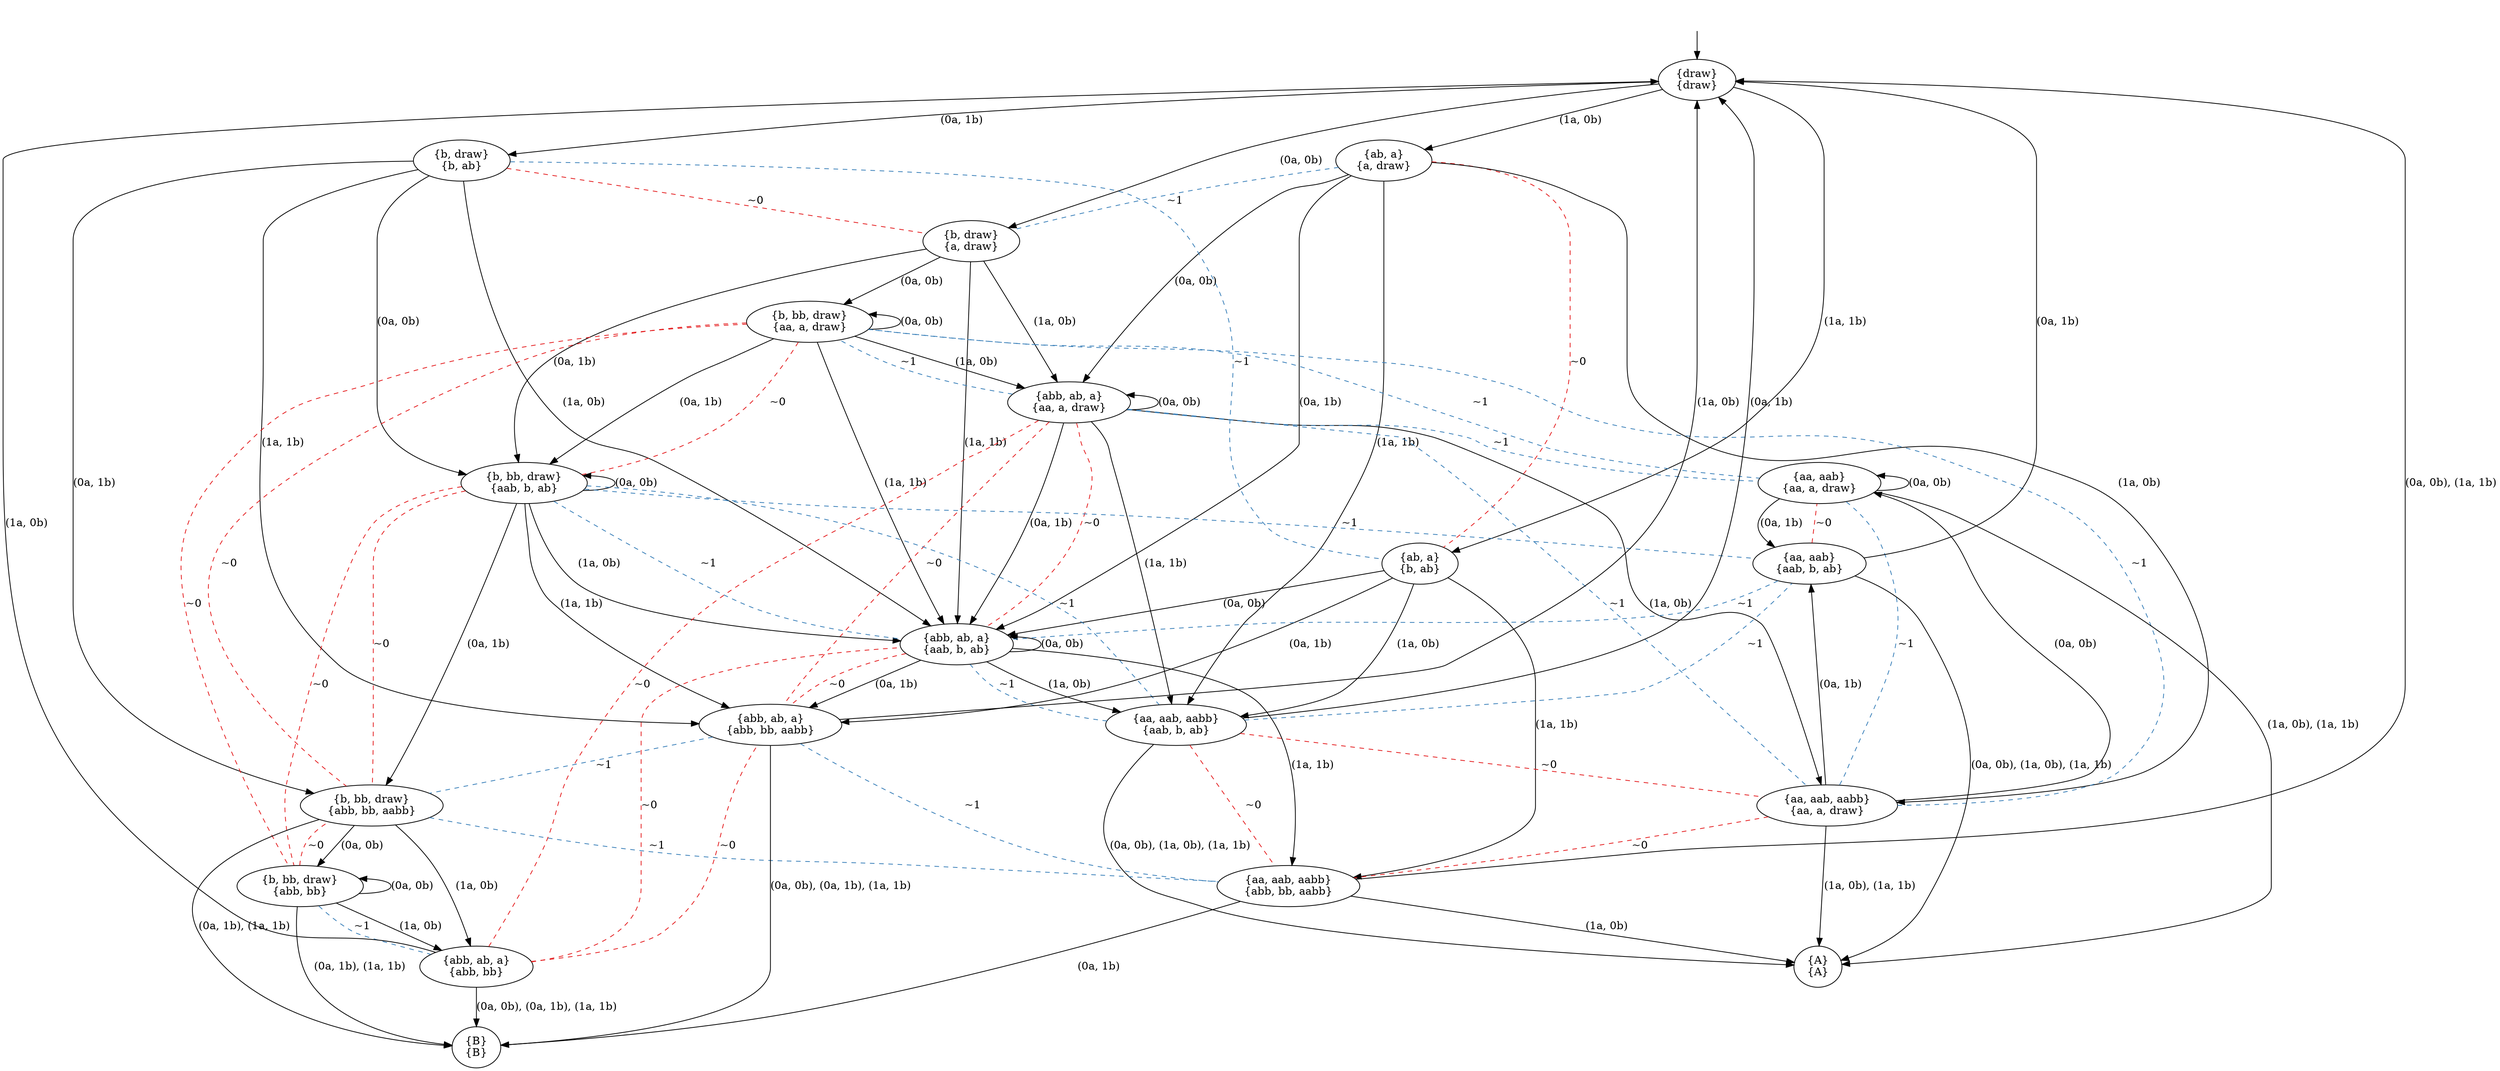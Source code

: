 digraph  {
concentrate=False;
nodesep=0.5;
ranksep=0.5;
splines=True;
4498265256 [label="{draw}\n{draw}"];
4498265312 [label="{b, draw}\n{a, draw}"];
4498264752 [label="{ab, a}\n{a, draw}"];
4498265984 [label="{b, draw}\n{b, ab}"];
4498266488 [label="{ab, a}\n{b, ab}"];
4498214984 [label="{b, bb, draw}\n{aa, a, draw}"];
4498215208 [label="{abb, ab, a}\n{aa, a, draw}"];
4498215432 [label="{b, bb, draw}\n{aab, b, ab}"];
4498215656 [label="{abb, ab, a}\n{aab, b, ab}"];
4498215992 [label="{aa, aab, aabb}\n{aa, a, draw}"];
4498216328 [label="{aa, aab, aabb}\n{aab, b, ab}"];
4498216776 [label="{b, bb, draw}\n{abb, bb, aabb}"];
4498217000 [label="{abb, ab, a}\n{abb, bb, aabb}"];
4498217560 [label="{aa, aab, aabb}\n{abb, bb, aabb}"];
4498372256 [label="{aa, aab}\n{aa, a, draw}"];
4498372368 [label="{A}\n{A}"];
4498372480 [label="{aa, aab}\n{aab, b, ab}"];
4498372872 [label="{b, bb, draw}\n{abb, bb}"];
4498372984 [label="{abb, ab, a}\n{abb, bb}"];
4498373096 [label="{B}\n{B}"];
hidden [label="", shape=none];
4498265256 -> 4498265312  [action="('0a', '0b')", key="('0a', '0b')", label="(0a, 0b)"];
4498265256 -> 4498264752  [action="('1a', '0b')", key="('1a', '0b')", label="(1a, 0b)"];
4498265256 -> 4498265984  [action="('0a', '1b')", key="('0a', '1b')", label="(0a, 1b)"];
4498265256 -> 4498266488  [action="('1a', '1b')", key="('1a', '1b')", label="(1a, 1b)"];
4498265312 -> 4498214984  [action="('0a', '0b')", key="('0a', '0b')", label="(0a, 0b)"];
4498265312 -> 4498215208  [action="('1a', '0b')", key="('1a', '0b')", label="(1a, 0b)"];
4498265312 -> 4498215432  [action="('0a', '1b')", key="('0a', '1b')", label="(0a, 1b)"];
4498265312 -> 4498215656  [action="('1a', '1b')", key="('1a', '1b')", label="(1a, 1b)"];
4498264752 -> 4498215208  [action="('0a', '0b')", key="('0a', '0b')", label="(0a, 0b)"];
4498264752 -> 4498215992  [action="('1a', '0b')", key="('1a', '0b')", label="(1a, 0b)"];
4498264752 -> 4498215656  [action="('0a', '1b')", key="('0a', '1b')", label="(0a, 1b)"];
4498264752 -> 4498216328  [action="('1a', '1b')", key="('1a', '1b')", label="(1a, 1b)"];
4498264752 -> 4498266488  [arrowhead=none, color=1, colorscheme=set19, constraint=True, key=0, label="~0", style=dashed];
4498264752 -> 4498265312  [arrowhead=none, color=2, colorscheme=set19, constraint=True, key=0, label="~1", style=dashed];
4498265984 -> 4498215432  [action="('0a', '0b')", key="('0a', '0b')", label="(0a, 0b)"];
4498265984 -> 4498215656  [action="('1a', '0b')", key="('1a', '0b')", label="(1a, 0b)"];
4498265984 -> 4498216776  [action="('0a', '1b')", key="('0a', '1b')", label="(0a, 1b)"];
4498265984 -> 4498217000  [action="('1a', '1b')", key="('1a', '1b')", label="(1a, 1b)"];
4498265984 -> 4498265312  [arrowhead=none, color=1, colorscheme=set19, constraint=True, key=0, label="~0", style=dashed];
4498265984 -> 4498266488  [arrowhead=none, color=2, colorscheme=set19, constraint=True, key=0, label="~1", style=dashed];
4498266488 -> 4498215656  [action="('0a', '0b')", key="('0a', '0b')", label="(0a, 0b)"];
4498266488 -> 4498216328  [action="('1a', '0b')", key="('1a', '0b')", label="(1a, 0b)"];
4498266488 -> 4498217000  [action="('0a', '1b')", key="('0a', '1b')", label="(0a, 1b)"];
4498266488 -> 4498217560  [action="('1a', '1b')", key="('1a', '1b')", label="(1a, 1b)"];
4498214984 -> 4498214984  [action="('0a', '0b')", dir=back, key="('0a', '0b')", label="(0a, 0b)"];
4498214984 -> 4498215208  [action="('1a', '0b')", key="('1a', '0b')", label="(1a, 0b)"];
4498214984 -> 4498215432  [action="('0a', '1b')", key="('0a', '1b')", label="(0a, 1b)"];
4498214984 -> 4498215656  [action="('1a', '1b')", key="('1a', '1b')", label="(1a, 1b)"];
4498214984 -> 4498372872  [arrowhead=none, color=1, colorscheme=set19, constraint=True, key=0, label="~0", style=dashed];
4498214984 -> 4498216776  [arrowhead=none, color=1, colorscheme=set19, constraint=True, key=0, label="~0", style=dashed];
4498214984 -> 4498372256  [arrowhead=none, color=2, colorscheme=set19, constraint=True, key=0, label="~1", style=dashed];
4498215208 -> 4498215208  [action="('0a', '0b')", dir=back, key="('0a', '0b')", label="(0a, 0b)"];
4498215208 -> 4498215992  [action="('1a', '0b')", key="('1a', '0b')", label="(1a, 0b)"];
4498215208 -> 4498215992  [arrowhead=none, color=2, colorscheme=set19, constraint=True, key=1, label="~1", style=dashed];
4498215208 -> 4498215656  [action="('0a', '1b')", key="('0a', '1b')", label="(0a, 1b)"];
4498215208 -> 4498215656  [arrowhead=none, color=1, colorscheme=set19, constraint=True, key=1, label="~0", style=dashed];
4498215208 -> 4498216328  [action="('1a', '1b')", key="('1a', '1b')", label="(1a, 1b)"];
4498215208 -> 4498217000  [arrowhead=none, color=1, colorscheme=set19, constraint=True, key=0, label="~0", style=dashed];
4498215208 -> 4498214984  [arrowhead=none, color=2, colorscheme=set19, constraint=True, key=0, label="~1", style=dashed];
4498215208 -> 4498372256  [arrowhead=none, color=2, colorscheme=set19, constraint=True, key=0, label="~1", style=dashed];
4498215432 -> 4498215432  [action="('0a', '0b')", dir=back, key="('0a', '0b')", label="(0a, 0b)"];
4498215432 -> 4498215656  [action="('1a', '0b')", key="('1a', '0b')", label="(1a, 0b)"];
4498215432 -> 4498215656  [arrowhead=none, color=2, colorscheme=set19, constraint=True, key=1, label="~1", style=dashed];
4498215432 -> 4498216776  [action="('0a', '1b')", key="('0a', '1b')", label="(0a, 1b)"];
4498215432 -> 4498216776  [arrowhead=none, color=1, colorscheme=set19, constraint=True, key=1, label="~0", style=dashed];
4498215432 -> 4498217000  [action="('1a', '1b')", key="('1a', '1b')", label="(1a, 1b)"];
4498215432 -> 4498214984  [arrowhead=none, color=1, colorscheme=set19, constraint=True, key=0, label="~0", style=dashed];
4498215432 -> 4498372872  [arrowhead=none, color=1, colorscheme=set19, constraint=True, key=0, label="~0", style=dashed];
4498215432 -> 4498216328  [arrowhead=none, color=2, colorscheme=set19, constraint=True, key=0, label="~1", style=dashed];
4498215432 -> 4498372480  [arrowhead=none, color=2, colorscheme=set19, constraint=True, key=0, label="~1", style=dashed];
4498215656 -> 4498215656  [action="('0a', '0b')", dir=back, key="('0a', '0b')", label="(0a, 0b)"];
4498215656 -> 4498216328  [action="('1a', '0b')", key="('1a', '0b')", label="(1a, 0b)"];
4498215656 -> 4498217000  [action="('0a', '1b')", key="('0a', '1b')", label="(0a, 1b)"];
4498215656 -> 4498217000  [arrowhead=none, color=1, colorscheme=set19, constraint=True, key=1, label="~0", style=dashed];
4498215656 -> 4498217560  [action="('1a', '1b')", key="('1a', '1b')", label="(1a, 1b)"];
4498215992 -> 4498372256  [action="('0a', '0b')", key="('0a', '0b')", label="(0a, 0b)"];
4498215992 -> 4498372256  [arrowhead=none, color=2, colorscheme=set19, constraint=True, key=1, label="~1", style=dashed];
4498215992 -> 4498372480  [action="('0a', '1b')", key="('0a', '1b')", label="(0a, 1b)"];
4498215992 -> 4498372368  [action="(('1a', '0b'), ('1a', '1b'))", key="(('1a', '0b'), ('1a', '1b'))", label="(1a, 0b), (1a, 1b)"];
4498215992 -> 4498217560  [arrowhead=none, color=1, colorscheme=set19, constraint=True, key=0, label="~0", style=dashed];
4498215992 -> 4498214984  [arrowhead=none, color=2, colorscheme=set19, constraint=True, key=0, label="~1", style=dashed];
4498216328 -> 4498265256  [action="('0a', '1b')", key="('0a', '1b')", label="(0a, 1b)"];
4498216328 -> 4498372368  [action="(('0a', '0b'), ('1a', '0b'), ('1a', '1b'))", key="(('0a', '0b'), ('1a', '0b'), ('1a', '1b'))", label="(0a, 0b), (1a, 0b), (1a, 1b)"];
4498216328 -> 4498215992  [arrowhead=none, color=1, colorscheme=set19, constraint=True, key=0, label="~0", style=dashed];
4498216328 -> 4498217560  [arrowhead=none, color=1, colorscheme=set19, constraint=True, key=0, label="~0", style=dashed];
4498216328 -> 4498372480  [arrowhead=none, color=2, colorscheme=set19, constraint=True, key=0, label="~1", style=dashed];
4498216328 -> 4498215656  [arrowhead=none, color=2, colorscheme=set19, constraint=True, key=0, label="~1", style=dashed];
4498216776 -> 4498372872  [action="('0a', '0b')", key="('0a', '0b')", label="(0a, 0b)"];
4498216776 -> 4498372984  [action="('1a', '0b')", key="('1a', '0b')", label="(1a, 0b)"];
4498216776 -> 4498373096  [action="(('0a', '1b'), ('1a', '1b'))", key="(('0a', '1b'), ('1a', '1b'))", label="(0a, 1b), (1a, 1b)"];
4498216776 -> 4498217560  [arrowhead=none, color=2, colorscheme=set19, constraint=True, key=0, label="~1", style=dashed];
4498217000 -> 4498265256  [action="('1a', '0b')", key="('1a', '0b')", label="(1a, 0b)"];
4498217000 -> 4498373096  [action="(('0a', '0b'), ('0a', '1b'), ('1a', '1b'))", key="(('0a', '0b'), ('0a', '1b'), ('1a', '1b'))", label="(0a, 0b), (0a, 1b), (1a, 1b)"];
4498217000 -> 4498216776  [arrowhead=none, color=2, colorscheme=set19, constraint=True, key=0, label="~1", style=dashed];
4498217000 -> 4498217560  [arrowhead=none, color=2, colorscheme=set19, constraint=True, key=0, label="~1", style=dashed];
4498217560 -> 4498372368  [action="('1a', '0b')", key="('1a', '0b')", label="(1a, 0b)"];
4498217560 -> 4498373096  [action="('0a', '1b')", key="('0a', '1b')", label="(0a, 1b)"];
4498217560 -> 4498265256  [action="(('0a', '0b'), ('1a', '1b'))", key="(('0a', '0b'), ('1a', '1b'))", label="(0a, 0b), (1a, 1b)"];
4498372256 -> 4498372256  [action="('0a', '0b')", dir=back, key="('0a', '0b')", label="(0a, 0b)"];
4498372256 -> 4498372480  [action="('0a', '1b')", key="('0a', '1b')", label="(0a, 1b)"];
4498372256 -> 4498372368  [action="(('1a', '0b'), ('1a', '1b'))", key="(('1a', '0b'), ('1a', '1b'))", label="(1a, 0b), (1a, 1b)"];
4498372480 -> 4498265256  [action="('0a', '1b')", key="('0a', '1b')", label="(0a, 1b)"];
4498372480 -> 4498372368  [action="(('0a', '0b'), ('1a', '0b'), ('1a', '1b'))", key="(('0a', '0b'), ('1a', '0b'), ('1a', '1b'))", label="(0a, 0b), (1a, 0b), (1a, 1b)"];
4498372480 -> 4498372256  [arrowhead=none, color=1, colorscheme=set19, constraint=True, key=0, label="~0", style=dashed];
4498372480 -> 4498215656  [arrowhead=none, color=2, colorscheme=set19, constraint=True, key=0, label="~1", style=dashed];
4498372872 -> 4498372872  [action="('0a', '0b')", dir=back, key="('0a', '0b')", label="(0a, 0b)"];
4498372872 -> 4498372984  [action="('1a', '0b')", key="('1a', '0b')", label="(1a, 0b)"];
4498372872 -> 4498372984  [arrowhead=none, color=2, colorscheme=set19, constraint=True, key=1, label="~1", style=dashed];
4498372872 -> 4498373096  [action="(('0a', '1b'), ('1a', '1b'))", key="(('0a', '1b'), ('1a', '1b'))", label="(0a, 1b), (1a, 1b)"];
4498372872 -> 4498216776  [arrowhead=none, color=1, colorscheme=set19, constraint=True, key=0, label="~0", style=dashed];
4498372984 -> 4498265256  [action="('1a', '0b')", key="('1a', '0b')", label="(1a, 0b)"];
4498372984 -> 4498373096  [action="(('0a', '0b'), ('0a', '1b'), ('1a', '1b'))", key="(('0a', '0b'), ('0a', '1b'), ('1a', '1b'))", label="(0a, 0b), (0a, 1b), (1a, 1b)"];
4498372984 -> 4498215208  [arrowhead=none, color=1, colorscheme=set19, constraint=True, key=0, label="~0", style=dashed];
4498372984 -> 4498215656  [arrowhead=none, color=1, colorscheme=set19, constraint=True, key=0, label="~0", style=dashed];
4498372984 -> 4498217000  [arrowhead=none, color=1, colorscheme=set19, constraint=True, key=0, label="~0", style=dashed];
hidden -> 4498265256  [key=0];
}
